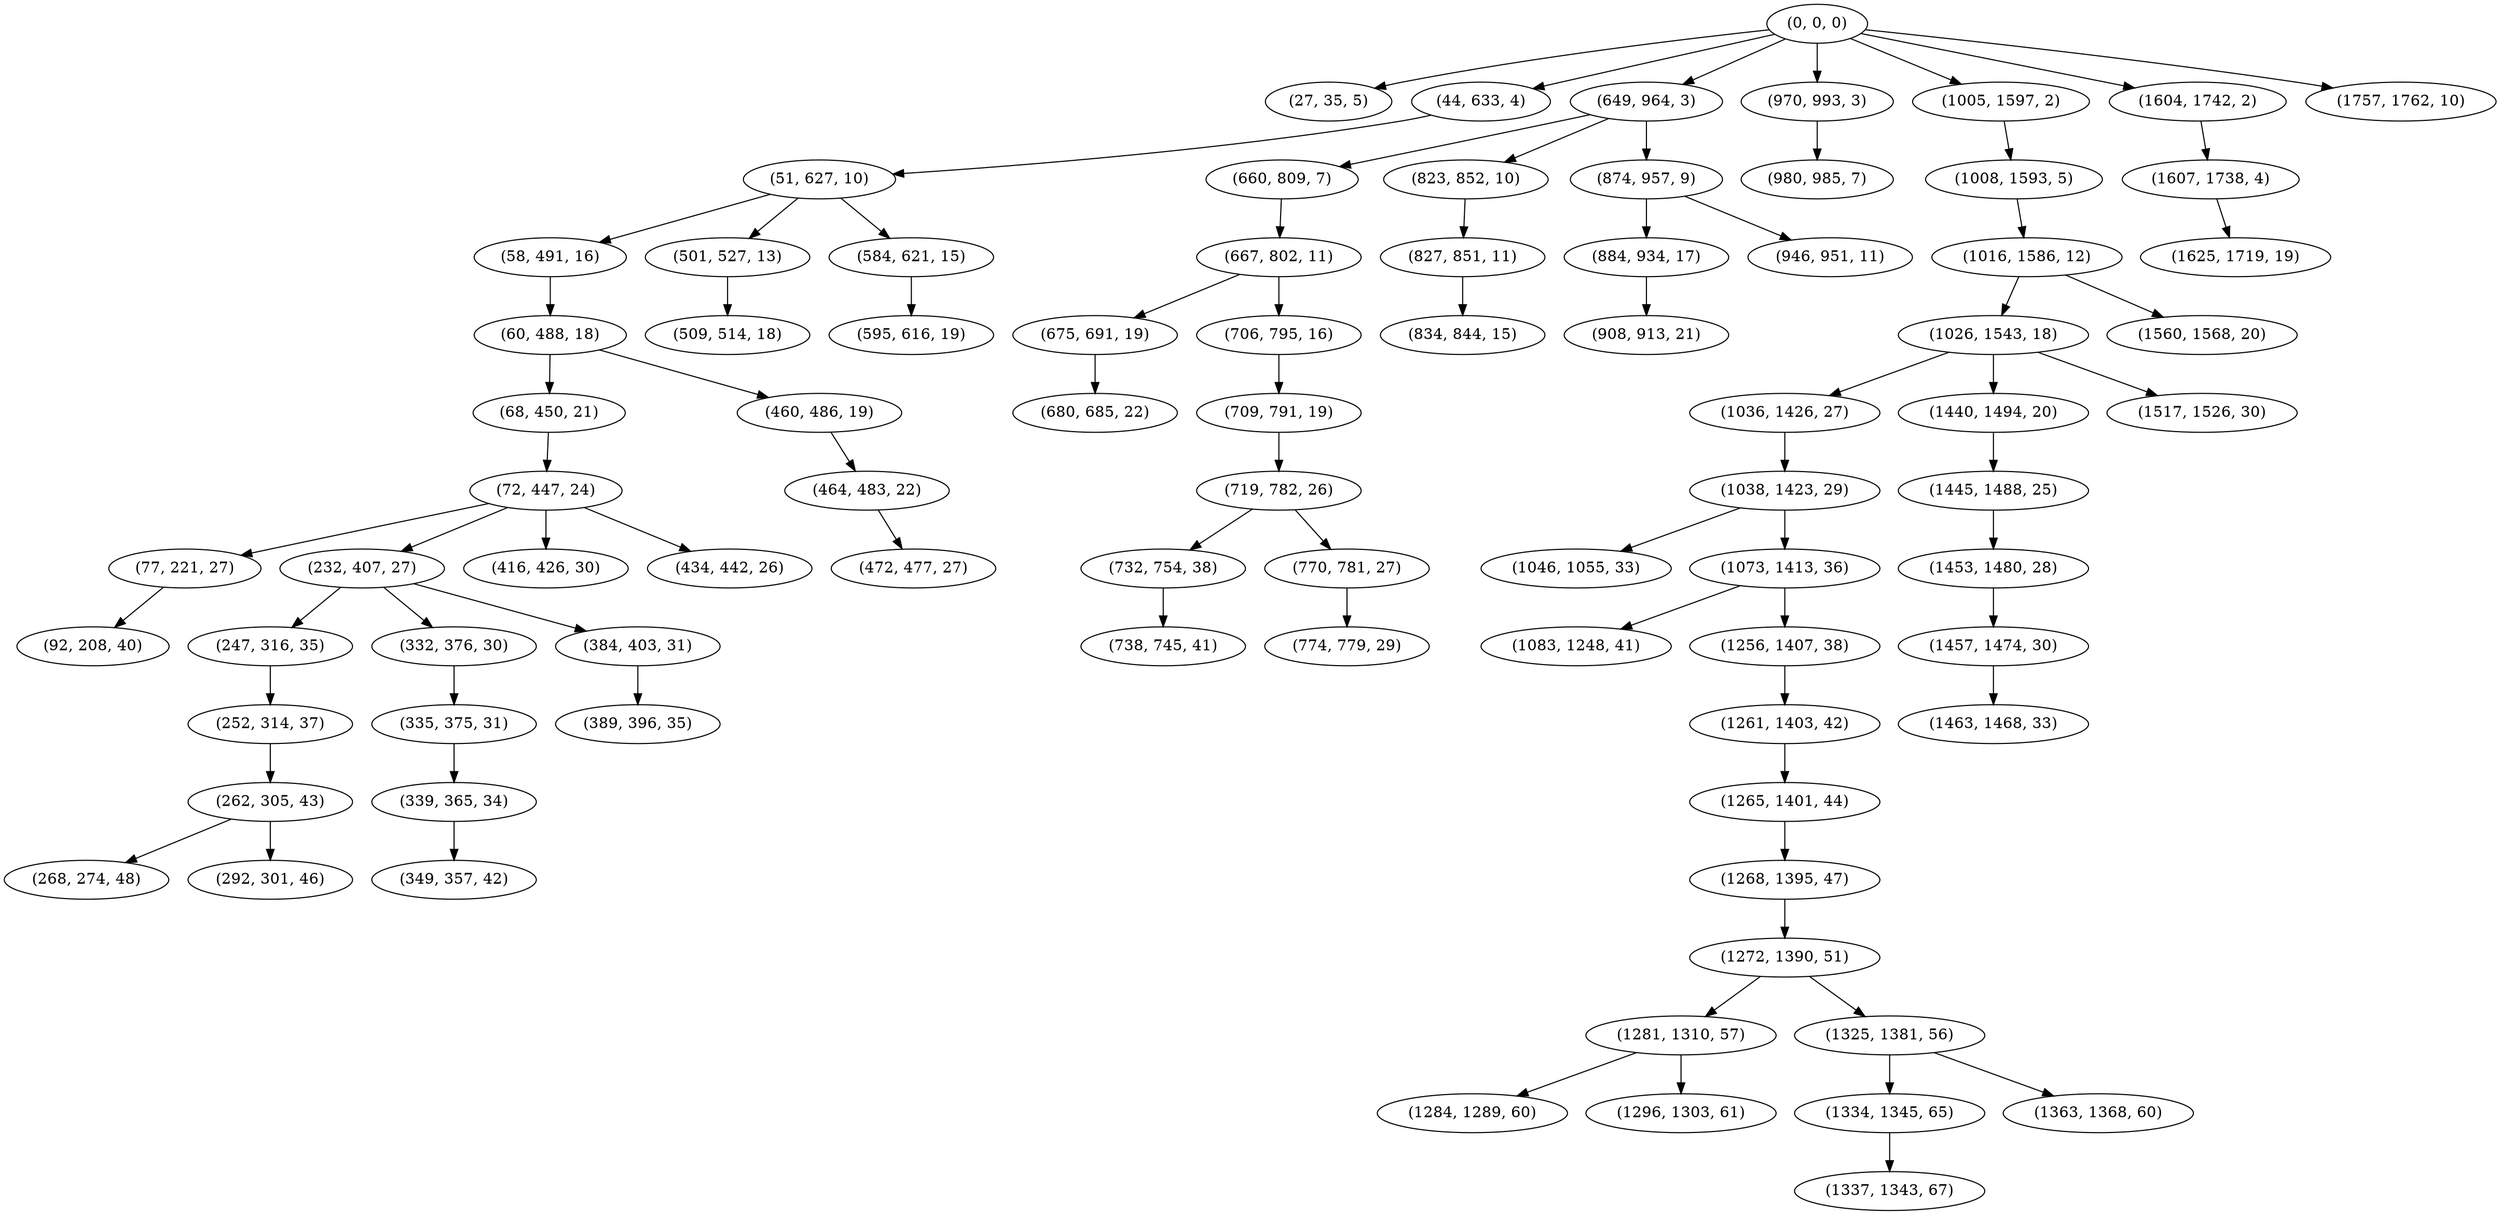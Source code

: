 digraph tree {
    "(0, 0, 0)";
    "(27, 35, 5)";
    "(44, 633, 4)";
    "(51, 627, 10)";
    "(58, 491, 16)";
    "(60, 488, 18)";
    "(68, 450, 21)";
    "(72, 447, 24)";
    "(77, 221, 27)";
    "(92, 208, 40)";
    "(232, 407, 27)";
    "(247, 316, 35)";
    "(252, 314, 37)";
    "(262, 305, 43)";
    "(268, 274, 48)";
    "(292, 301, 46)";
    "(332, 376, 30)";
    "(335, 375, 31)";
    "(339, 365, 34)";
    "(349, 357, 42)";
    "(384, 403, 31)";
    "(389, 396, 35)";
    "(416, 426, 30)";
    "(434, 442, 26)";
    "(460, 486, 19)";
    "(464, 483, 22)";
    "(472, 477, 27)";
    "(501, 527, 13)";
    "(509, 514, 18)";
    "(584, 621, 15)";
    "(595, 616, 19)";
    "(649, 964, 3)";
    "(660, 809, 7)";
    "(667, 802, 11)";
    "(675, 691, 19)";
    "(680, 685, 22)";
    "(706, 795, 16)";
    "(709, 791, 19)";
    "(719, 782, 26)";
    "(732, 754, 38)";
    "(738, 745, 41)";
    "(770, 781, 27)";
    "(774, 779, 29)";
    "(823, 852, 10)";
    "(827, 851, 11)";
    "(834, 844, 15)";
    "(874, 957, 9)";
    "(884, 934, 17)";
    "(908, 913, 21)";
    "(946, 951, 11)";
    "(970, 993, 3)";
    "(980, 985, 7)";
    "(1005, 1597, 2)";
    "(1008, 1593, 5)";
    "(1016, 1586, 12)";
    "(1026, 1543, 18)";
    "(1036, 1426, 27)";
    "(1038, 1423, 29)";
    "(1046, 1055, 33)";
    "(1073, 1413, 36)";
    "(1083, 1248, 41)";
    "(1256, 1407, 38)";
    "(1261, 1403, 42)";
    "(1265, 1401, 44)";
    "(1268, 1395, 47)";
    "(1272, 1390, 51)";
    "(1281, 1310, 57)";
    "(1284, 1289, 60)";
    "(1296, 1303, 61)";
    "(1325, 1381, 56)";
    "(1334, 1345, 65)";
    "(1337, 1343, 67)";
    "(1363, 1368, 60)";
    "(1440, 1494, 20)";
    "(1445, 1488, 25)";
    "(1453, 1480, 28)";
    "(1457, 1474, 30)";
    "(1463, 1468, 33)";
    "(1517, 1526, 30)";
    "(1560, 1568, 20)";
    "(1604, 1742, 2)";
    "(1607, 1738, 4)";
    "(1625, 1719, 19)";
    "(1757, 1762, 10)";
    "(0, 0, 0)" -> "(27, 35, 5)";
    "(0, 0, 0)" -> "(44, 633, 4)";
    "(0, 0, 0)" -> "(649, 964, 3)";
    "(0, 0, 0)" -> "(970, 993, 3)";
    "(0, 0, 0)" -> "(1005, 1597, 2)";
    "(0, 0, 0)" -> "(1604, 1742, 2)";
    "(0, 0, 0)" -> "(1757, 1762, 10)";
    "(44, 633, 4)" -> "(51, 627, 10)";
    "(51, 627, 10)" -> "(58, 491, 16)";
    "(51, 627, 10)" -> "(501, 527, 13)";
    "(51, 627, 10)" -> "(584, 621, 15)";
    "(58, 491, 16)" -> "(60, 488, 18)";
    "(60, 488, 18)" -> "(68, 450, 21)";
    "(60, 488, 18)" -> "(460, 486, 19)";
    "(68, 450, 21)" -> "(72, 447, 24)";
    "(72, 447, 24)" -> "(77, 221, 27)";
    "(72, 447, 24)" -> "(232, 407, 27)";
    "(72, 447, 24)" -> "(416, 426, 30)";
    "(72, 447, 24)" -> "(434, 442, 26)";
    "(77, 221, 27)" -> "(92, 208, 40)";
    "(232, 407, 27)" -> "(247, 316, 35)";
    "(232, 407, 27)" -> "(332, 376, 30)";
    "(232, 407, 27)" -> "(384, 403, 31)";
    "(247, 316, 35)" -> "(252, 314, 37)";
    "(252, 314, 37)" -> "(262, 305, 43)";
    "(262, 305, 43)" -> "(268, 274, 48)";
    "(262, 305, 43)" -> "(292, 301, 46)";
    "(332, 376, 30)" -> "(335, 375, 31)";
    "(335, 375, 31)" -> "(339, 365, 34)";
    "(339, 365, 34)" -> "(349, 357, 42)";
    "(384, 403, 31)" -> "(389, 396, 35)";
    "(460, 486, 19)" -> "(464, 483, 22)";
    "(464, 483, 22)" -> "(472, 477, 27)";
    "(501, 527, 13)" -> "(509, 514, 18)";
    "(584, 621, 15)" -> "(595, 616, 19)";
    "(649, 964, 3)" -> "(660, 809, 7)";
    "(649, 964, 3)" -> "(823, 852, 10)";
    "(649, 964, 3)" -> "(874, 957, 9)";
    "(660, 809, 7)" -> "(667, 802, 11)";
    "(667, 802, 11)" -> "(675, 691, 19)";
    "(667, 802, 11)" -> "(706, 795, 16)";
    "(675, 691, 19)" -> "(680, 685, 22)";
    "(706, 795, 16)" -> "(709, 791, 19)";
    "(709, 791, 19)" -> "(719, 782, 26)";
    "(719, 782, 26)" -> "(732, 754, 38)";
    "(719, 782, 26)" -> "(770, 781, 27)";
    "(732, 754, 38)" -> "(738, 745, 41)";
    "(770, 781, 27)" -> "(774, 779, 29)";
    "(823, 852, 10)" -> "(827, 851, 11)";
    "(827, 851, 11)" -> "(834, 844, 15)";
    "(874, 957, 9)" -> "(884, 934, 17)";
    "(874, 957, 9)" -> "(946, 951, 11)";
    "(884, 934, 17)" -> "(908, 913, 21)";
    "(970, 993, 3)" -> "(980, 985, 7)";
    "(1005, 1597, 2)" -> "(1008, 1593, 5)";
    "(1008, 1593, 5)" -> "(1016, 1586, 12)";
    "(1016, 1586, 12)" -> "(1026, 1543, 18)";
    "(1016, 1586, 12)" -> "(1560, 1568, 20)";
    "(1026, 1543, 18)" -> "(1036, 1426, 27)";
    "(1026, 1543, 18)" -> "(1440, 1494, 20)";
    "(1026, 1543, 18)" -> "(1517, 1526, 30)";
    "(1036, 1426, 27)" -> "(1038, 1423, 29)";
    "(1038, 1423, 29)" -> "(1046, 1055, 33)";
    "(1038, 1423, 29)" -> "(1073, 1413, 36)";
    "(1073, 1413, 36)" -> "(1083, 1248, 41)";
    "(1073, 1413, 36)" -> "(1256, 1407, 38)";
    "(1256, 1407, 38)" -> "(1261, 1403, 42)";
    "(1261, 1403, 42)" -> "(1265, 1401, 44)";
    "(1265, 1401, 44)" -> "(1268, 1395, 47)";
    "(1268, 1395, 47)" -> "(1272, 1390, 51)";
    "(1272, 1390, 51)" -> "(1281, 1310, 57)";
    "(1272, 1390, 51)" -> "(1325, 1381, 56)";
    "(1281, 1310, 57)" -> "(1284, 1289, 60)";
    "(1281, 1310, 57)" -> "(1296, 1303, 61)";
    "(1325, 1381, 56)" -> "(1334, 1345, 65)";
    "(1325, 1381, 56)" -> "(1363, 1368, 60)";
    "(1334, 1345, 65)" -> "(1337, 1343, 67)";
    "(1440, 1494, 20)" -> "(1445, 1488, 25)";
    "(1445, 1488, 25)" -> "(1453, 1480, 28)";
    "(1453, 1480, 28)" -> "(1457, 1474, 30)";
    "(1457, 1474, 30)" -> "(1463, 1468, 33)";
    "(1604, 1742, 2)" -> "(1607, 1738, 4)";
    "(1607, 1738, 4)" -> "(1625, 1719, 19)";
}
